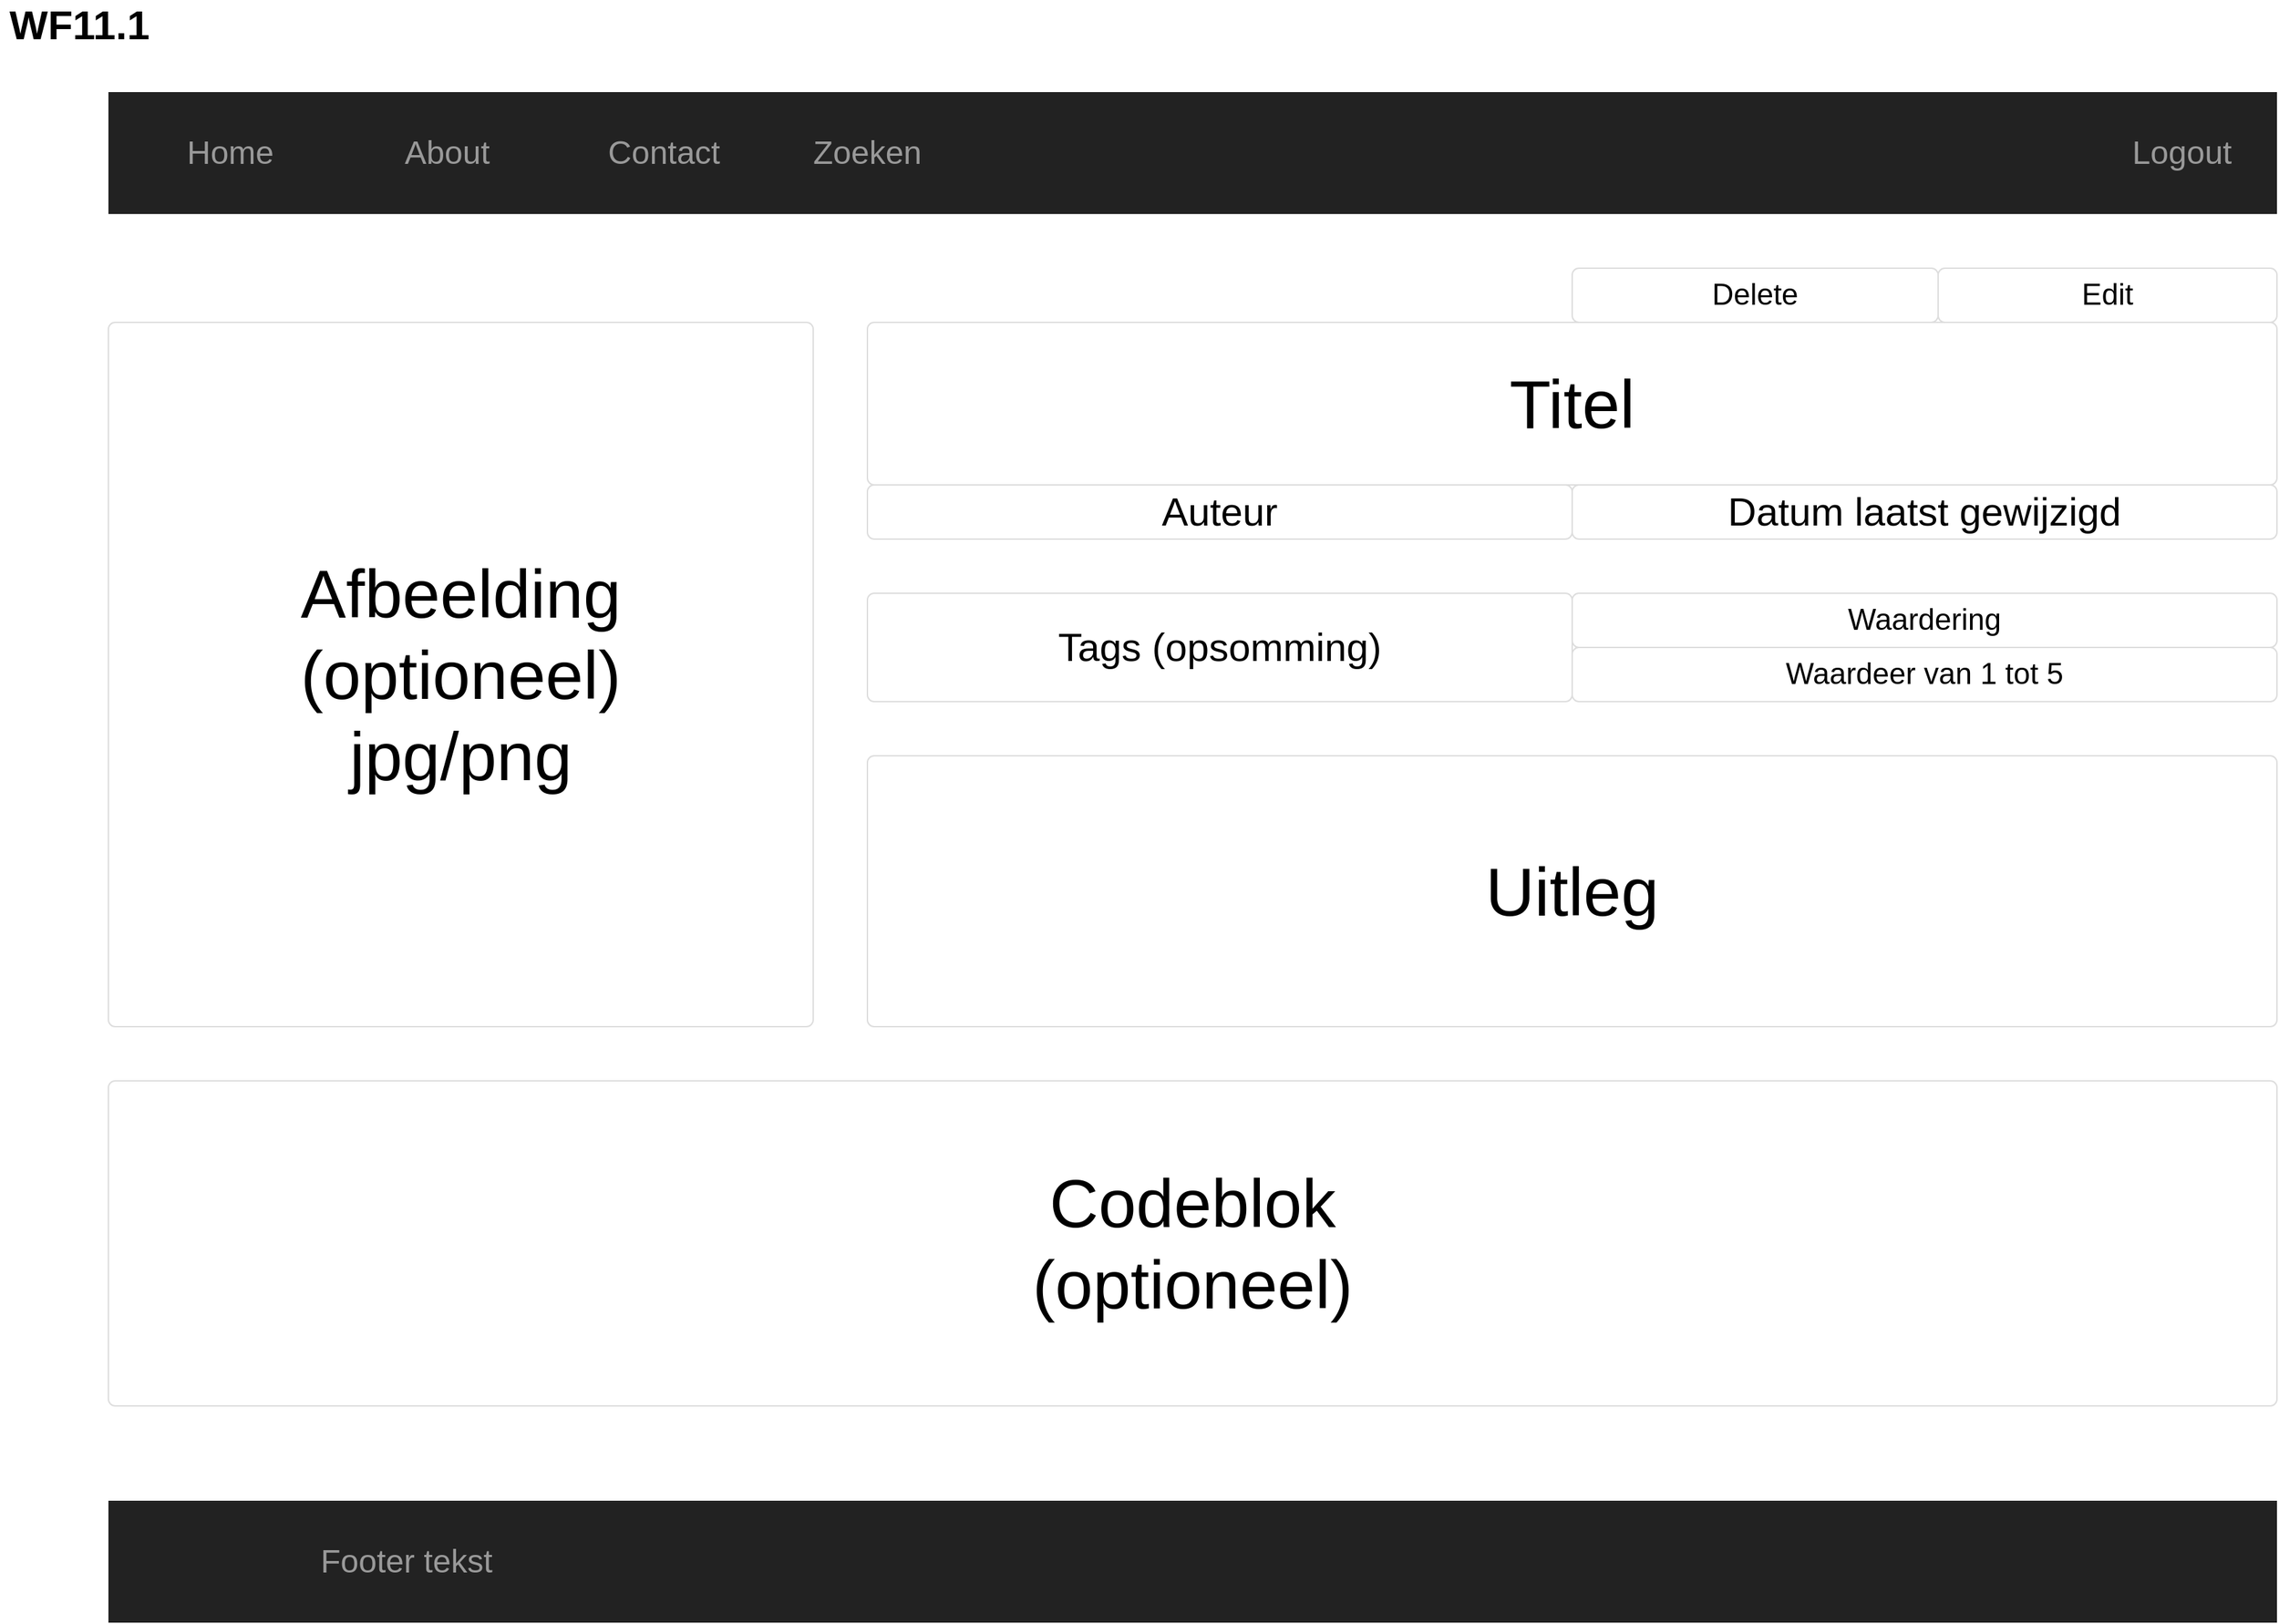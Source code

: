 <mxfile>
    <diagram name="Page-1" id="c9db0220-8083-56f3-ca83-edcdcd058819">
        <mxGraphModel dx="2160" dy="1630" grid="1" gridSize="10" guides="1" tooltips="1" connect="1" arrows="1" fold="1" page="1" pageScale="1.5" pageWidth="1169" pageHeight="827" background="#ffffff" math="0" shadow="0">
            <root>
                <mxCell id="0" style=";html=1;"/>
                <mxCell id="1" style=";html=1;" parent="0"/>
                <mxCell id="3d76a8aef4d5c911-1" value="" style="html=1;shadow=0;dashed=0;shape=mxgraph.bootstrap.rect;fillColor=#222222;strokeColor=none;whiteSpace=wrap;rounded=0;fontSize=12;fontColor=#000000;align=center;" parent="1" vertex="1">
                    <mxGeometry x="80" y="70" width="1600" height="90" as="geometry"/>
                </mxCell>
                <mxCell id="3d76a8aef4d5c911-7" value="Zoeken" style="html=1;shadow=0;dashed=0;fillColor=none;strokeColor=none;shape=mxgraph.bootstrap.rect;fontColor=#999999;whiteSpace=wrap;fontSize=24;" parent="3d76a8aef4d5c911-1" vertex="1">
                    <mxGeometry x="480.014" width="160" height="90" as="geometry"/>
                </mxCell>
                <mxCell id="3d76a8aef4d5c911-8" value="Logout" style="html=1;shadow=0;dashed=0;fillColor=none;strokeColor=none;shape=mxgraph.bootstrap.rect;fontColor=#999999;whiteSpace=wrap;fontSize=24;" parent="3d76a8aef4d5c911-1" vertex="1">
                    <mxGeometry x="1460" width="140" height="90" as="geometry"/>
                </mxCell>
                <mxCell id="H9CyvaDkC_5dpCcxhKHN-1" value="Contact" style="html=1;shadow=0;dashed=0;fillColor=none;strokeColor=none;shape=mxgraph.bootstrap.rect;fontColor=#999999;whiteSpace=wrap;fontSize=24;" parent="3d76a8aef4d5c911-1" vertex="1">
                    <mxGeometry x="340.007" width="140" height="90" as="geometry"/>
                </mxCell>
                <mxCell id="H9CyvaDkC_5dpCcxhKHN-4" value="About" style="html=1;shadow=0;dashed=0;fillColor=none;strokeColor=none;shape=mxgraph.bootstrap.rect;fontColor=#999999;whiteSpace=wrap;fontSize=24;" parent="3d76a8aef4d5c911-1" vertex="1">
                    <mxGeometry x="179.993" width="140" height="90" as="geometry"/>
                </mxCell>
                <mxCell id="2" value="Home" style="html=1;shadow=0;dashed=0;fillColor=none;strokeColor=none;shape=mxgraph.bootstrap.rect;fontColor=#999999;whiteSpace=wrap;fontSize=24;" parent="3d76a8aef4d5c911-1" vertex="1">
                    <mxGeometry x="20.003" width="140" height="90" as="geometry"/>
                </mxCell>
                <mxCell id="3d76a8aef4d5c911-17" value="WF11.1" style="html=1;shadow=0;dashed=0;shape=mxgraph.bootstrap.rect;strokeColor=none;fillColor=none;fontColor=#000000;align=left;spacingLeft=5;whiteSpace=wrap;rounded=0;fontStyle=1;fontSize=30;" parent="1" vertex="1">
                    <mxGeometry y="10" width="200" height="20" as="geometry"/>
                </mxCell>
                <mxCell id="H9CyvaDkC_5dpCcxhKHN-5" value="" style="html=1;shadow=0;dashed=0;shape=mxgraph.bootstrap.rect;fillColor=#222222;strokeColor=none;whiteSpace=wrap;rounded=0;fontSize=12;fontColor=#000000;align=center;" parent="1" vertex="1">
                    <mxGeometry x="80" y="1110" width="1600" height="90" as="geometry"/>
                </mxCell>
                <mxCell id="H9CyvaDkC_5dpCcxhKHN-9" value="Footer tekst" style="html=1;shadow=0;dashed=0;fillColor=none;strokeColor=none;shape=mxgraph.bootstrap.rect;fontColor=#999999;whiteSpace=wrap;fontSize=24;" parent="H9CyvaDkC_5dpCcxhKHN-5" vertex="1">
                    <mxGeometry x="50" width="340" height="90" as="geometry"/>
                </mxCell>
                <mxCell id="3" value="&lt;font style=&quot;font-size: 50px&quot;&gt;Afbeelding &lt;br&gt;(optioneel)&lt;br&gt;jpg/png&lt;br&gt;&lt;/font&gt;" style="html=1;shadow=0;dashed=0;shape=mxgraph.bootstrap.rrect;rSize=5;fontSize=12;strokeColor=#dddddd;align=center;spacing=10;verticalAlign=middle;whiteSpace=wrap;rounded=0;" parent="1" vertex="1">
                    <mxGeometry x="80" y="240" width="520" height="520" as="geometry"/>
                </mxCell>
                <mxCell id="4" value="&lt;font style=&quot;font-size: 50px&quot;&gt;Titel&lt;br&gt;&lt;/font&gt;" style="html=1;shadow=0;dashed=0;shape=mxgraph.bootstrap.rrect;rSize=5;fontSize=12;strokeColor=#dddddd;align=center;spacing=10;verticalAlign=middle;whiteSpace=wrap;rounded=0;" parent="1" vertex="1">
                    <mxGeometry x="640" y="240" width="1040" height="120" as="geometry"/>
                </mxCell>
                <mxCell id="5" value="&lt;font style=&quot;font-size: 29px&quot;&gt;Auteur&lt;/font&gt;" style="html=1;shadow=0;dashed=0;shape=mxgraph.bootstrap.rrect;rSize=5;fontSize=12;strokeColor=#dddddd;align=center;spacing=10;verticalAlign=middle;whiteSpace=wrap;rounded=0;" parent="1" vertex="1">
                    <mxGeometry x="640" y="360" width="520" height="40" as="geometry"/>
                </mxCell>
                <mxCell id="7" value="&lt;font style=&quot;font-size: 50px&quot;&gt;Uitleg&lt;br&gt;&lt;/font&gt;" style="html=1;shadow=0;dashed=0;shape=mxgraph.bootstrap.rrect;rSize=5;fontSize=12;strokeColor=#dddddd;align=center;spacing=10;verticalAlign=middle;whiteSpace=wrap;rounded=0;" parent="1" vertex="1">
                    <mxGeometry x="640" y="560" width="1040" height="200" as="geometry"/>
                </mxCell>
                <mxCell id="8" value="&lt;font style=&quot;font-size: 22px&quot;&gt;Waardering&lt;br style=&quot;font-size: 22px&quot;&gt;&lt;/font&gt;" style="html=1;shadow=0;dashed=0;shape=mxgraph.bootstrap.rrect;rSize=5;fontSize=22;strokeColor=#dddddd;align=center;spacing=10;verticalAlign=middle;whiteSpace=wrap;rounded=0;" parent="1" vertex="1">
                    <mxGeometry x="1160" y="440" width="520" height="40" as="geometry"/>
                </mxCell>
                <mxCell id="9" value="&lt;font style=&quot;font-size: 29px;&quot;&gt;&lt;font style=&quot;font-size: 29px;&quot;&gt;Datum laatst gewijzigd&lt;/font&gt;&lt;br style=&quot;font-size: 29px;&quot;&gt;&lt;/font&gt;" style="html=1;shadow=0;dashed=0;shape=mxgraph.bootstrap.rrect;rSize=5;fontSize=29;strokeColor=#dddddd;align=center;spacing=10;verticalAlign=middle;whiteSpace=wrap;rounded=0;" parent="1" vertex="1">
                    <mxGeometry x="1160" y="360" width="520" height="40" as="geometry"/>
                </mxCell>
                <mxCell id="10" value="&lt;font style=&quot;font-size: 29px&quot;&gt;&lt;font style=&quot;font-size: 29px&quot;&gt;Tags (opsomming)&lt;/font&gt;&lt;br style=&quot;font-size: 29px&quot;&gt;&lt;/font&gt;" style="html=1;shadow=0;dashed=0;shape=mxgraph.bootstrap.rrect;rSize=5;fontSize=29;strokeColor=#dddddd;align=center;spacing=10;verticalAlign=middle;whiteSpace=wrap;rounded=0;" parent="1" vertex="1">
                    <mxGeometry x="640" y="440" width="520" height="80" as="geometry"/>
                </mxCell>
                <mxCell id="11" value="&lt;font style=&quot;font-size: 50px&quot;&gt;Codeblok &lt;br&gt;(optioneel)&lt;br&gt;&lt;/font&gt;" style="html=1;shadow=0;dashed=0;shape=mxgraph.bootstrap.rrect;rSize=5;fontSize=12;strokeColor=#dddddd;align=center;spacing=10;verticalAlign=middle;whiteSpace=wrap;rounded=0;" parent="1" vertex="1">
                    <mxGeometry x="80" y="800" width="1600" height="240" as="geometry"/>
                </mxCell>
                <mxCell id="12" value="&lt;font style=&quot;font-size: 22px&quot;&gt;Waardeer van 1 tot 5&lt;br style=&quot;font-size: 22px&quot;&gt;&lt;/font&gt;" style="html=1;shadow=0;dashed=0;shape=mxgraph.bootstrap.rrect;rSize=5;fontSize=22;strokeColor=#dddddd;align=center;spacing=10;verticalAlign=middle;whiteSpace=wrap;rounded=0;" parent="1" vertex="1">
                    <mxGeometry x="1160" y="480" width="520" height="40" as="geometry"/>
                </mxCell>
                <mxCell id="13" value="&lt;font style=&quot;font-size: 22px&quot;&gt;Edit&lt;br style=&quot;font-size: 22px&quot;&gt;&lt;/font&gt;" style="html=1;shadow=0;dashed=0;shape=mxgraph.bootstrap.rrect;rSize=5;fontSize=22;strokeColor=#dddddd;align=center;spacing=10;verticalAlign=middle;whiteSpace=wrap;rounded=0;" parent="1" vertex="1">
                    <mxGeometry x="1430" y="200" width="250" height="40" as="geometry"/>
                </mxCell>
                <mxCell id="14" value="&lt;font style=&quot;font-size: 22px&quot;&gt;Delete&lt;br style=&quot;font-size: 22px&quot;&gt;&lt;/font&gt;" style="html=1;shadow=0;dashed=0;shape=mxgraph.bootstrap.rrect;rSize=5;fontSize=22;strokeColor=#dddddd;align=center;spacing=10;verticalAlign=middle;whiteSpace=wrap;rounded=0;" parent="1" vertex="1">
                    <mxGeometry x="1160" y="200" width="270" height="40" as="geometry"/>
                </mxCell>
            </root>
        </mxGraphModel>
    </diagram>
</mxfile>